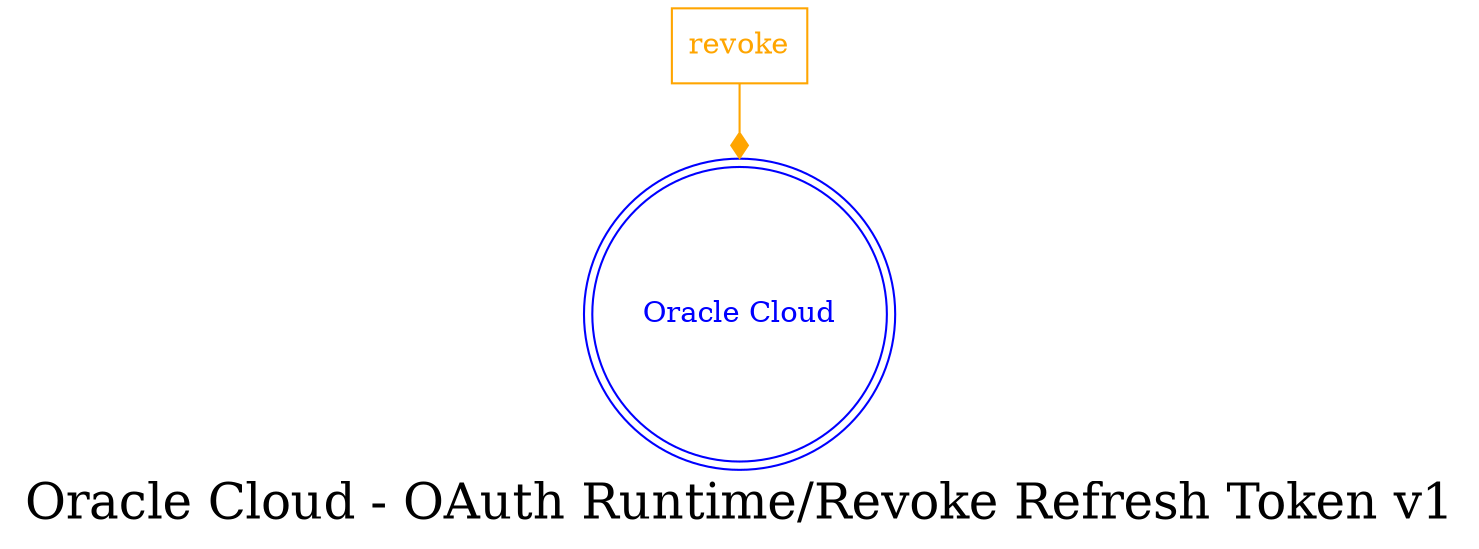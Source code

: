 digraph LexiconGraph {
graph[label="Oracle Cloud - OAuth Runtime/Revoke Refresh Token v1", fontsize=24]
splines=true
"Oracle Cloud" [color=blue, fontcolor=blue, shape=doublecircle]
"revoke" [color=orange, fontcolor=orange, shape=box]
"revoke" -> "Oracle Cloud" [color=orange, fontcolor=orange, arrowhead=diamond, arrowtail=none]
}
